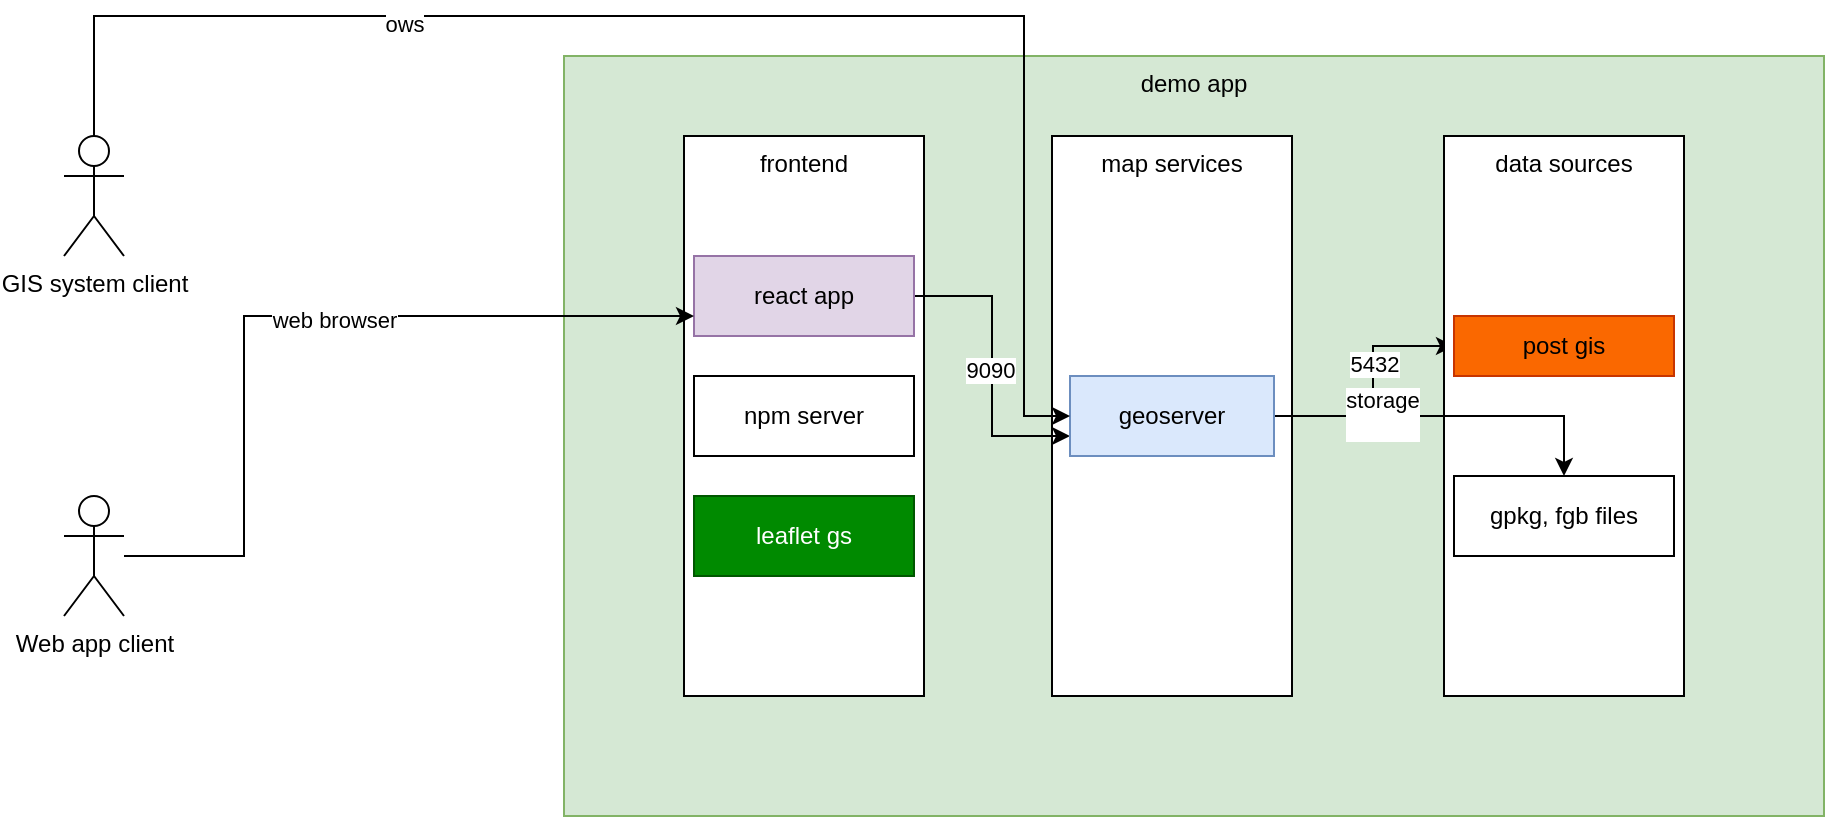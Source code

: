<mxfile version="24.2.5" type="github">
  <diagram name="demo app" id="Uen-3QTi2wZYTPHb1LUK">
    <mxGraphModel dx="1836" dy="542" grid="1" gridSize="10" guides="1" tooltips="1" connect="1" arrows="1" fold="1" page="1" pageScale="1" pageWidth="827" pageHeight="1169" math="0" shadow="0">
      <root>
        <mxCell id="0" />
        <mxCell id="1" parent="0" />
        <mxCell id="JvOY5XS8lhAY2wzWFS0Z-13" value="demo app" style="rounded=0;whiteSpace=wrap;html=1;verticalAlign=top;fillColor=#d5e8d4;strokeColor=#82b366;" vertex="1" parent="1">
          <mxGeometry x="50" y="50" width="630" height="380" as="geometry" />
        </mxCell>
        <mxCell id="JvOY5XS8lhAY2wzWFS0Z-1" value="frontend" style="rounded=0;whiteSpace=wrap;html=1;verticalAlign=top;" vertex="1" parent="1">
          <mxGeometry x="110" y="90" width="120" height="280" as="geometry" />
        </mxCell>
        <mxCell id="JvOY5XS8lhAY2wzWFS0Z-15" style="edgeStyle=orthogonalEdgeStyle;rounded=0;orthogonalLoop=1;jettySize=auto;html=1;" edge="1" parent="1" source="JvOY5XS8lhAY2wzWFS0Z-2" target="JvOY5XS8lhAY2wzWFS0Z-8">
          <mxGeometry relative="1" as="geometry" />
        </mxCell>
        <mxCell id="JvOY5XS8lhAY2wzWFS0Z-28" value="5432" style="edgeLabel;html=1;align=center;verticalAlign=middle;resizable=0;points=[];" vertex="1" connectable="0" parent="JvOY5XS8lhAY2wzWFS0Z-15">
          <mxGeometry x="0.155" relative="1" as="geometry">
            <mxPoint as="offset" />
          </mxGeometry>
        </mxCell>
        <mxCell id="JvOY5XS8lhAY2wzWFS0Z-2" value="map services" style="rounded=0;whiteSpace=wrap;html=1;verticalAlign=top;" vertex="1" parent="1">
          <mxGeometry x="294" y="90" width="120" height="280" as="geometry" />
        </mxCell>
        <mxCell id="JvOY5XS8lhAY2wzWFS0Z-32" style="edgeStyle=orthogonalEdgeStyle;rounded=0;orthogonalLoop=1;jettySize=auto;html=1;" edge="1" parent="1" source="JvOY5XS8lhAY2wzWFS0Z-3">
          <mxGeometry relative="1" as="geometry">
            <mxPoint x="470" y="240" as="targetPoint" />
          </mxGeometry>
        </mxCell>
        <mxCell id="JvOY5XS8lhAY2wzWFS0Z-3" value="data sources" style="rounded=0;whiteSpace=wrap;html=1;verticalAlign=top;" vertex="1" parent="1">
          <mxGeometry x="490" y="90" width="120" height="280" as="geometry" />
        </mxCell>
        <mxCell id="JvOY5XS8lhAY2wzWFS0Z-14" style="edgeStyle=orthogonalEdgeStyle;rounded=0;orthogonalLoop=1;jettySize=auto;html=1;entryX=0;entryY=0.75;entryDx=0;entryDy=0;" edge="1" parent="1" source="JvOY5XS8lhAY2wzWFS0Z-4" target="JvOY5XS8lhAY2wzWFS0Z-7">
          <mxGeometry relative="1" as="geometry" />
        </mxCell>
        <mxCell id="JvOY5XS8lhAY2wzWFS0Z-30" value="9090" style="edgeLabel;html=1;align=center;verticalAlign=middle;resizable=0;points=[];" vertex="1" connectable="0" parent="JvOY5XS8lhAY2wzWFS0Z-14">
          <mxGeometry x="0.027" y="-1" relative="1" as="geometry">
            <mxPoint as="offset" />
          </mxGeometry>
        </mxCell>
        <mxCell id="JvOY5XS8lhAY2wzWFS0Z-4" value="react app" style="rounded=0;whiteSpace=wrap;html=1;fillColor=#e1d5e7;strokeColor=#9673a6;" vertex="1" parent="1">
          <mxGeometry x="115" y="150" width="110" height="40" as="geometry" />
        </mxCell>
        <mxCell id="JvOY5XS8lhAY2wzWFS0Z-5" value="npm server" style="rounded=0;whiteSpace=wrap;html=1;" vertex="1" parent="1">
          <mxGeometry x="115" y="210" width="110" height="40" as="geometry" />
        </mxCell>
        <mxCell id="JvOY5XS8lhAY2wzWFS0Z-6" value="leaflet gs" style="rounded=0;whiteSpace=wrap;html=1;fillColor=#008a00;fontColor=#ffffff;strokeColor=#005700;" vertex="1" parent="1">
          <mxGeometry x="115" y="270" width="110" height="40" as="geometry" />
        </mxCell>
        <mxCell id="JvOY5XS8lhAY2wzWFS0Z-16" style="edgeStyle=orthogonalEdgeStyle;rounded=0;orthogonalLoop=1;jettySize=auto;html=1;" edge="1" parent="1" source="JvOY5XS8lhAY2wzWFS0Z-7" target="JvOY5XS8lhAY2wzWFS0Z-9">
          <mxGeometry relative="1" as="geometry" />
        </mxCell>
        <mxCell id="JvOY5XS8lhAY2wzWFS0Z-29" value="storage&lt;div&gt;&lt;br&gt;&lt;/div&gt;" style="edgeLabel;html=1;align=center;verticalAlign=middle;resizable=0;points=[];" vertex="1" connectable="0" parent="JvOY5XS8lhAY2wzWFS0Z-16">
          <mxGeometry x="-0.381" y="1" relative="1" as="geometry">
            <mxPoint as="offset" />
          </mxGeometry>
        </mxCell>
        <mxCell id="JvOY5XS8lhAY2wzWFS0Z-7" value="geoserver" style="rounded=0;whiteSpace=wrap;html=1;fillColor=#dae8fc;strokeColor=#6c8ebf;" vertex="1" parent="1">
          <mxGeometry x="303" y="210" width="102" height="40" as="geometry" />
        </mxCell>
        <mxCell id="JvOY5XS8lhAY2wzWFS0Z-8" value="post gis" style="rounded=0;whiteSpace=wrap;html=1;fillColor=#fa6800;fontColor=#000000;strokeColor=#C73500;" vertex="1" parent="1">
          <mxGeometry x="495" y="180" width="110" height="30" as="geometry" />
        </mxCell>
        <mxCell id="JvOY5XS8lhAY2wzWFS0Z-9" value="gpkg, fgb files" style="rounded=0;whiteSpace=wrap;html=1;" vertex="1" parent="1">
          <mxGeometry x="495" y="260" width="110" height="40" as="geometry" />
        </mxCell>
        <mxCell id="JvOY5XS8lhAY2wzWFS0Z-25" style="edgeStyle=orthogonalEdgeStyle;rounded=0;orthogonalLoop=1;jettySize=auto;html=1;" edge="1" parent="1" source="JvOY5XS8lhAY2wzWFS0Z-20" target="JvOY5XS8lhAY2wzWFS0Z-7">
          <mxGeometry relative="1" as="geometry">
            <Array as="points">
              <mxPoint x="-185" y="30" />
              <mxPoint x="280" y="30" />
              <mxPoint x="280" y="230" />
            </Array>
          </mxGeometry>
        </mxCell>
        <mxCell id="JvOY5XS8lhAY2wzWFS0Z-31" value="ows" style="edgeLabel;html=1;align=center;verticalAlign=middle;resizable=0;points=[];" vertex="1" connectable="0" parent="JvOY5XS8lhAY2wzWFS0Z-25">
          <mxGeometry x="-0.425" y="-4" relative="1" as="geometry">
            <mxPoint as="offset" />
          </mxGeometry>
        </mxCell>
        <mxCell id="JvOY5XS8lhAY2wzWFS0Z-20" value="GIS system client" style="shape=umlActor;verticalLabelPosition=bottom;verticalAlign=top;html=1;outlineConnect=0;" vertex="1" parent="1">
          <mxGeometry x="-200" y="90" width="30" height="60" as="geometry" />
        </mxCell>
        <mxCell id="JvOY5XS8lhAY2wzWFS0Z-24" style="edgeStyle=orthogonalEdgeStyle;rounded=0;orthogonalLoop=1;jettySize=auto;html=1;" edge="1" parent="1" source="JvOY5XS8lhAY2wzWFS0Z-21" target="JvOY5XS8lhAY2wzWFS0Z-4">
          <mxGeometry relative="1" as="geometry">
            <Array as="points">
              <mxPoint x="-110" y="300" />
              <mxPoint x="-110" y="180" />
            </Array>
          </mxGeometry>
        </mxCell>
        <mxCell id="JvOY5XS8lhAY2wzWFS0Z-27" value="web browser" style="edgeLabel;html=1;align=center;verticalAlign=middle;resizable=0;points=[];" vertex="1" connectable="0" parent="JvOY5XS8lhAY2wzWFS0Z-24">
          <mxGeometry x="0.109" y="-2" relative="1" as="geometry">
            <mxPoint as="offset" />
          </mxGeometry>
        </mxCell>
        <mxCell id="JvOY5XS8lhAY2wzWFS0Z-21" value="Web app client" style="shape=umlActor;verticalLabelPosition=bottom;verticalAlign=top;html=1;outlineConnect=0;" vertex="1" parent="1">
          <mxGeometry x="-200" y="270" width="30" height="60" as="geometry" />
        </mxCell>
      </root>
    </mxGraphModel>
  </diagram>
</mxfile>
